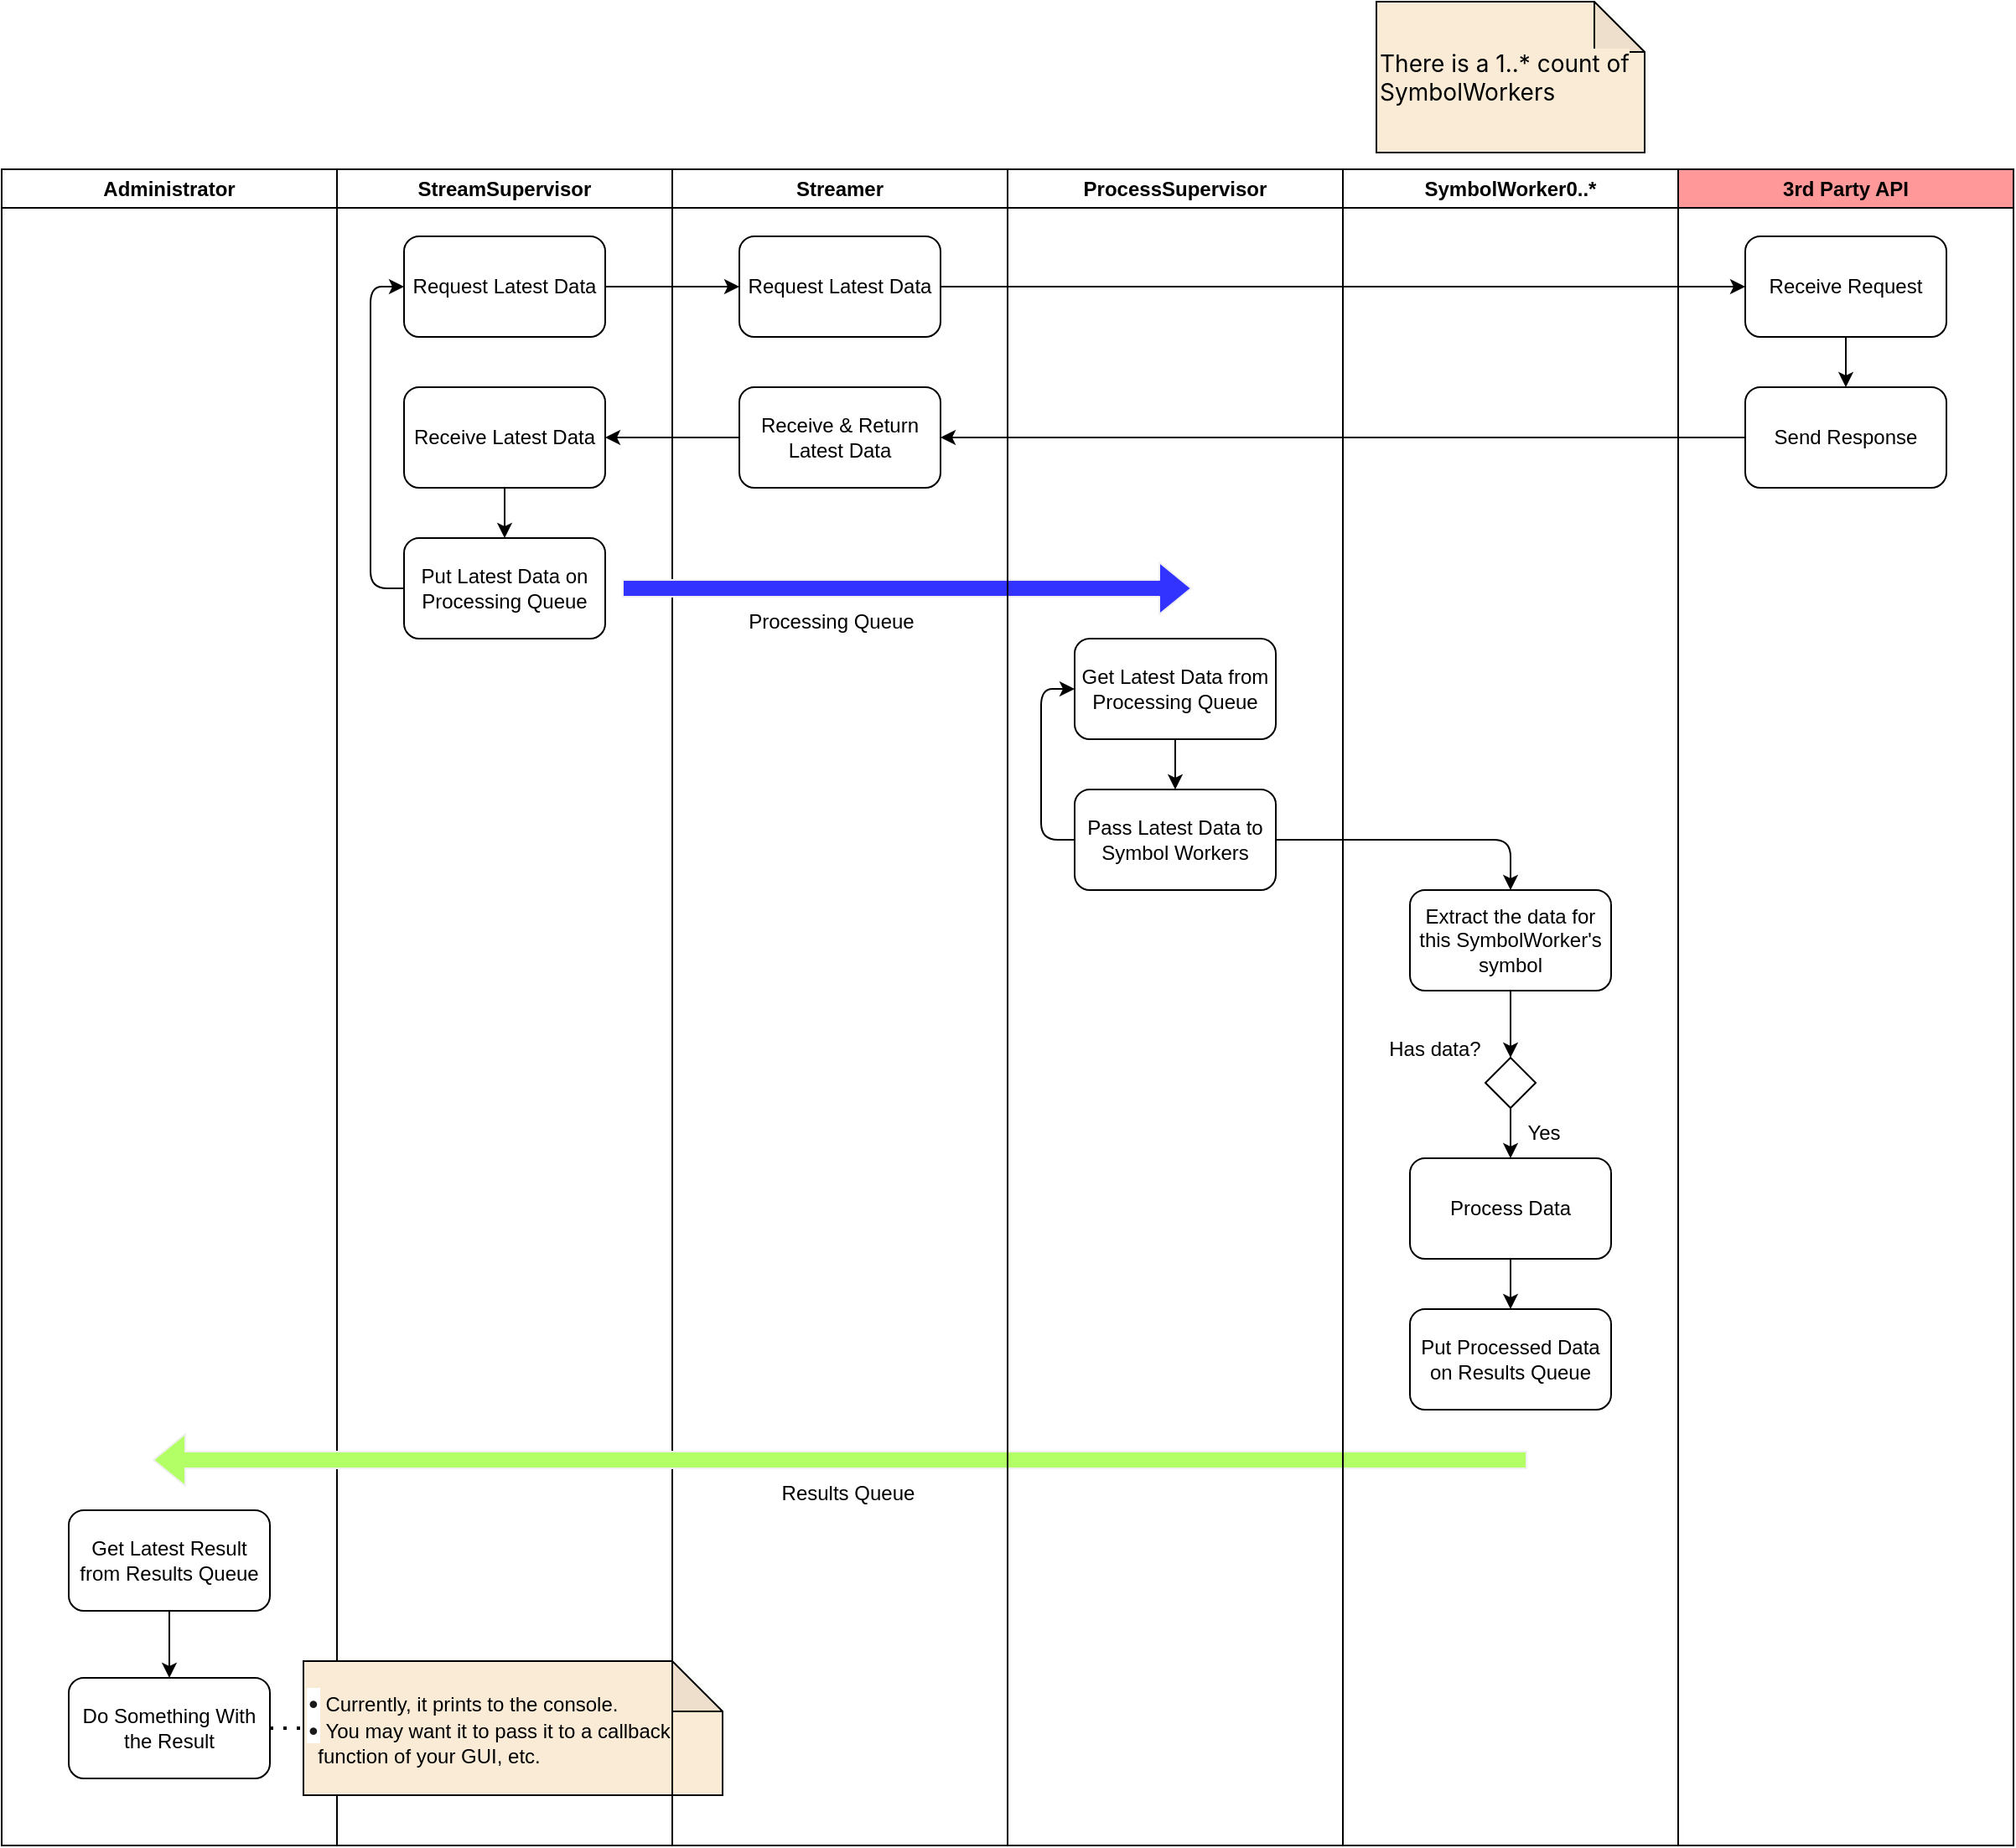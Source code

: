 <mxfile>
    <diagram id="RAs4SvAo-ulhIKiZPfPh" name="Page-1">
        <mxGraphModel dx="1094" dy="490" grid="1" gridSize="10" guides="1" tooltips="1" connect="1" arrows="1" fold="1" page="1" pageScale="1" pageWidth="2339" pageHeight="3300" math="0" shadow="0">
            <root>
                <mxCell id="0"/>
                <mxCell id="1" parent="0"/>
                <mxCell id="2" value="Administrator&lt;br&gt;" style="swimlane;whiteSpace=wrap;html=1;startSize=23;" parent="1" vertex="1">
                    <mxGeometry x="40" y="110" width="200" height="1000" as="geometry"/>
                </mxCell>
                <mxCell id="43" value="Get Latest Result from Results&amp;nbsp;Queue" style="rounded=1;whiteSpace=wrap;html=1;" parent="2" vertex="1">
                    <mxGeometry x="40" y="800" width="120" height="60" as="geometry"/>
                </mxCell>
                <mxCell id="45" value="Do Something With the Result" style="rounded=1;whiteSpace=wrap;html=1;" parent="2" vertex="1">
                    <mxGeometry x="40" y="900" width="120" height="60" as="geometry"/>
                </mxCell>
                <mxCell id="46" value="" style="endArrow=classic;html=1;fillColor=#000033;exitX=0.5;exitY=1;exitDx=0;exitDy=0;" parent="2" source="43" target="45" edge="1">
                    <mxGeometry width="50" height="50" relative="1" as="geometry">
                        <mxPoint x="290" y="830" as="sourcePoint"/>
                        <mxPoint x="340" y="780" as="targetPoint"/>
                    </mxGeometry>
                </mxCell>
                <mxCell id="3" value="StreamSupervisor" style="swimlane;whiteSpace=wrap;html=1;startSize=23;" parent="1" vertex="1">
                    <mxGeometry x="240" y="110" width="200" height="1000" as="geometry"/>
                </mxCell>
                <mxCell id="9" value="Request Latest Data" style="rounded=1;whiteSpace=wrap;html=1;" parent="3" vertex="1">
                    <mxGeometry x="40" y="40" width="120" height="60" as="geometry"/>
                </mxCell>
                <mxCell id="17" value="Receive Latest Data" style="rounded=1;whiteSpace=wrap;html=1;" parent="3" vertex="1">
                    <mxGeometry x="40" y="130" width="120" height="60" as="geometry"/>
                </mxCell>
                <mxCell id="18" value="Put Latest Data on Processing Queue" style="rounded=1;whiteSpace=wrap;html=1;" parent="3" vertex="1">
                    <mxGeometry x="40" y="220" width="120" height="60" as="geometry"/>
                </mxCell>
                <mxCell id="20" value="" style="endArrow=classic;html=1;exitX=0.5;exitY=1;exitDx=0;exitDy=0;entryX=0.5;entryY=0;entryDx=0;entryDy=0;" parent="3" source="17" target="18" edge="1">
                    <mxGeometry width="50" height="50" relative="1" as="geometry">
                        <mxPoint x="240" y="320" as="sourcePoint"/>
                        <mxPoint x="290" y="270" as="targetPoint"/>
                    </mxGeometry>
                </mxCell>
                <mxCell id="50" value="" style="endArrow=classic;html=1;fillColor=#000033;exitX=0;exitY=0.5;exitDx=0;exitDy=0;entryX=0;entryY=0.5;entryDx=0;entryDy=0;" parent="3" source="18" target="9" edge="1">
                    <mxGeometry width="50" height="50" relative="1" as="geometry">
                        <mxPoint x="40" y="360" as="sourcePoint"/>
                        <mxPoint x="90" y="310" as="targetPoint"/>
                        <Array as="points">
                            <mxPoint x="20" y="250"/>
                            <mxPoint x="20" y="70"/>
                        </Array>
                    </mxGeometry>
                </mxCell>
                <mxCell id="62" value="&lt;span style=&quot;color: rgba(0, 0, 0, 0.9); font-family: -apple-system, system-ui, BlinkMacSystemFont, &amp;quot;Segoe UI&amp;quot;, Roboto, &amp;quot;Helvetica Neue&amp;quot;, &amp;quot;Fira Sans&amp;quot;, Ubuntu, Oxygen, &amp;quot;Oxygen Sans&amp;quot;, Cantarell, &amp;quot;Droid Sans&amp;quot;, &amp;quot;Apple Color Emoji&amp;quot;, &amp;quot;Segoe UI Emoji&amp;quot;, &amp;quot;Segoe UI Emoji&amp;quot;, &amp;quot;Segoe UI Symbol&amp;quot;, &amp;quot;Lucida Grande&amp;quot;, Helvetica, Arial, sans-serif; font-size: 14px; background-color: rgb(255, 255, 255);&quot;&gt;•&lt;/span&gt;&lt;font color=&quot;#000000&quot;&gt;&amp;nbsp;Currently, it prints to the console.&lt;br&gt;&lt;/font&gt;&lt;span style=&quot;color: rgba(0, 0, 0, 0.9); font-family: -apple-system, system-ui, BlinkMacSystemFont, &amp;quot;Segoe UI&amp;quot;, Roboto, &amp;quot;Helvetica Neue&amp;quot;, &amp;quot;Fira Sans&amp;quot;, Ubuntu, Oxygen, &amp;quot;Oxygen Sans&amp;quot;, Cantarell, &amp;quot;Droid Sans&amp;quot;, &amp;quot;Apple Color Emoji&amp;quot;, &amp;quot;Segoe UI Emoji&amp;quot;, &amp;quot;Segoe UI Emoji&amp;quot;, &amp;quot;Segoe UI Symbol&amp;quot;, &amp;quot;Lucida Grande&amp;quot;, Helvetica, Arial, sans-serif; font-size: 14px; background-color: rgb(255, 255, 255);&quot;&gt;•&lt;/span&gt;&lt;font color=&quot;#000000&quot;&gt;&amp;nbsp;You may want it to pass it to a callback&lt;br&gt;&amp;nbsp; function of your GUI, etc.&lt;/font&gt;" style="shape=note;whiteSpace=wrap;html=1;backgroundOutline=1;darkOpacity=0.05;fillColor=#faebd7;align=left;" vertex="1" parent="3">
                    <mxGeometry x="-20" y="890" width="250" height="80" as="geometry"/>
                </mxCell>
                <mxCell id="4" value="Streamer" style="swimlane;whiteSpace=wrap;html=1;startSize=23;" parent="1" vertex="1">
                    <mxGeometry x="440" y="110" width="200" height="1000" as="geometry"/>
                </mxCell>
                <mxCell id="10" value="Request Latest Data" style="rounded=1;whiteSpace=wrap;html=1;" parent="4" vertex="1">
                    <mxGeometry x="40" y="40" width="120" height="60" as="geometry"/>
                </mxCell>
                <mxCell id="15" value="Receive &amp;amp; Return Latest Data" style="rounded=1;whiteSpace=wrap;html=1;" parent="4" vertex="1">
                    <mxGeometry x="40" y="130" width="120" height="60" as="geometry"/>
                </mxCell>
                <mxCell id="21" value="" style="shape=flexArrow;endArrow=classic;html=1;fillColor=#3333FF;strokeColor=#F0F0F0;" parent="4" edge="1">
                    <mxGeometry width="50" height="50" relative="1" as="geometry">
                        <mxPoint x="-30" y="250" as="sourcePoint"/>
                        <mxPoint x="310" y="250" as="targetPoint"/>
                    </mxGeometry>
                </mxCell>
                <mxCell id="23" value="Processing Queue" style="text;html=1;strokeColor=none;fillColor=none;align=center;verticalAlign=middle;whiteSpace=wrap;rounded=0;" parent="4" vertex="1">
                    <mxGeometry x="40" y="260" width="110" height="20" as="geometry"/>
                </mxCell>
                <mxCell id="41" value="Results Queue" style="text;html=1;strokeColor=none;fillColor=none;align=center;verticalAlign=middle;whiteSpace=wrap;rounded=0;" parent="4" vertex="1">
                    <mxGeometry x="50" y="780" width="110" height="20" as="geometry"/>
                </mxCell>
                <mxCell id="40" value="" style="shape=flexArrow;endArrow=classic;html=1;fillColor=#B3FF66;strokeColor=#F0F0F0;" parent="4" edge="1">
                    <mxGeometry width="50" height="50" relative="1" as="geometry">
                        <mxPoint x="510" y="770" as="sourcePoint"/>
                        <mxPoint x="-310" y="770" as="targetPoint"/>
                    </mxGeometry>
                </mxCell>
                <mxCell id="5" value="ProcessSupervisor" style="swimlane;whiteSpace=wrap;html=1;startSize=23;" parent="1" vertex="1">
                    <mxGeometry x="640" y="110" width="200" height="1000" as="geometry"/>
                </mxCell>
                <mxCell id="22" value="Get Latest Data from Processing Queue" style="rounded=1;whiteSpace=wrap;html=1;" parent="5" vertex="1">
                    <mxGeometry x="40" y="280" width="120" height="60" as="geometry"/>
                </mxCell>
                <mxCell id="25" value="Pass Latest Data to Symbol Workers" style="rounded=1;whiteSpace=wrap;html=1;" parent="5" vertex="1">
                    <mxGeometry x="40" y="370" width="120" height="60" as="geometry"/>
                </mxCell>
                <mxCell id="26" value="" style="endArrow=classic;html=1;fillColor=#000033;exitX=0.5;exitY=1;exitDx=0;exitDy=0;" parent="5" source="22" target="25" edge="1">
                    <mxGeometry width="50" height="50" relative="1" as="geometry">
                        <mxPoint x="280" y="360" as="sourcePoint"/>
                        <mxPoint x="330" y="310" as="targetPoint"/>
                    </mxGeometry>
                </mxCell>
                <mxCell id="52" value="" style="endArrow=classic;html=1;fillColor=#000033;exitX=0;exitY=0.5;exitDx=0;exitDy=0;entryX=0;entryY=0.5;entryDx=0;entryDy=0;" parent="5" source="25" target="22" edge="1">
                    <mxGeometry width="50" height="50" relative="1" as="geometry">
                        <mxPoint x="-90" y="370" as="sourcePoint"/>
                        <mxPoint x="-40" y="320" as="targetPoint"/>
                        <Array as="points">
                            <mxPoint x="20" y="400"/>
                            <mxPoint x="20" y="310"/>
                        </Array>
                    </mxGeometry>
                </mxCell>
                <mxCell id="6" value="SymbolWorker0..*" style="swimlane;whiteSpace=wrap;html=1;startSize=23;" parent="1" vertex="1">
                    <mxGeometry x="840" y="110" width="200" height="1000" as="geometry"/>
                </mxCell>
                <mxCell id="27" value="Extract the data for this SymbolWorker's symbol" style="rounded=1;whiteSpace=wrap;html=1;" parent="6" vertex="1">
                    <mxGeometry x="40" y="430" width="120" height="60" as="geometry"/>
                </mxCell>
                <mxCell id="31" value="Process Data" style="rounded=1;whiteSpace=wrap;html=1;" parent="6" vertex="1">
                    <mxGeometry x="40" y="590" width="120" height="60" as="geometry"/>
                </mxCell>
                <mxCell id="35" value="Put Processed Data on Results Queue" style="rounded=1;whiteSpace=wrap;html=1;" parent="6" vertex="1">
                    <mxGeometry x="40" y="680" width="120" height="60" as="geometry"/>
                </mxCell>
                <mxCell id="38" value="" style="endArrow=classic;html=1;fillColor=#000033;exitX=0.5;exitY=1;exitDx=0;exitDy=0;entryX=0.5;entryY=0;entryDx=0;entryDy=0;" parent="6" source="31" target="35" edge="1">
                    <mxGeometry width="50" height="50" relative="1" as="geometry">
                        <mxPoint x="-80" y="560" as="sourcePoint"/>
                        <mxPoint x="-30" y="510" as="targetPoint"/>
                    </mxGeometry>
                </mxCell>
                <mxCell id="55" value="" style="rhombus;whiteSpace=wrap;html=1;" vertex="1" parent="6">
                    <mxGeometry x="85" y="530" width="30" height="30" as="geometry"/>
                </mxCell>
                <mxCell id="56" value="Has data?" style="text;html=1;strokeColor=none;fillColor=none;align=center;verticalAlign=middle;whiteSpace=wrap;rounded=0;" vertex="1" parent="6">
                    <mxGeometry x="25" y="510" width="60" height="30" as="geometry"/>
                </mxCell>
                <mxCell id="57" value="" style="endArrow=classic;html=1;exitX=0.5;exitY=1;exitDx=0;exitDy=0;entryX=0.5;entryY=0;entryDx=0;entryDy=0;" edge="1" parent="6" source="27" target="55">
                    <mxGeometry width="50" height="50" relative="1" as="geometry">
                        <mxPoint x="130" y="590" as="sourcePoint"/>
                        <mxPoint x="180" y="540" as="targetPoint"/>
                    </mxGeometry>
                </mxCell>
                <mxCell id="59" value="" style="endArrow=classic;html=1;exitX=0.5;exitY=1;exitDx=0;exitDy=0;entryX=0.5;entryY=0;entryDx=0;entryDy=0;" edge="1" parent="6" source="55" target="31">
                    <mxGeometry width="50" height="50" relative="1" as="geometry">
                        <mxPoint x="120" y="610" as="sourcePoint"/>
                        <mxPoint x="170" y="560" as="targetPoint"/>
                    </mxGeometry>
                </mxCell>
                <mxCell id="60" value="Yes" style="text;html=1;strokeColor=none;fillColor=none;align=center;verticalAlign=middle;whiteSpace=wrap;rounded=0;" vertex="1" parent="6">
                    <mxGeometry x="90" y="560" width="60" height="30" as="geometry"/>
                </mxCell>
                <mxCell id="8" value="3rd Party API" style="swimlane;whiteSpace=wrap;html=1;startSize=23;fillColor=#FF9999;" parent="1" vertex="1">
                    <mxGeometry x="1040" y="110" width="200" height="1000" as="geometry"/>
                </mxCell>
                <mxCell id="12" value="Receive Request" style="rounded=1;whiteSpace=wrap;html=1;" parent="8" vertex="1">
                    <mxGeometry x="40" y="40" width="120" height="60" as="geometry"/>
                </mxCell>
                <mxCell id="13" value="Send Response" style="rounded=1;whiteSpace=wrap;html=1;" parent="8" vertex="1">
                    <mxGeometry x="40" y="130" width="120" height="60" as="geometry"/>
                </mxCell>
                <mxCell id="14" value="" style="endArrow=classic;html=1;exitX=0.5;exitY=1;exitDx=0;exitDy=0;entryX=0.5;entryY=0;entryDx=0;entryDy=0;" parent="8" source="12" target="13" edge="1">
                    <mxGeometry width="50" height="50" relative="1" as="geometry">
                        <mxPoint x="100" y="280" as="sourcePoint"/>
                        <mxPoint x="150" y="230" as="targetPoint"/>
                    </mxGeometry>
                </mxCell>
                <mxCell id="11" value="" style="endArrow=classic;html=1;exitX=1;exitY=0.5;exitDx=0;exitDy=0;entryX=0;entryY=0.5;entryDx=0;entryDy=0;" parent="1" source="9" target="10" edge="1">
                    <mxGeometry width="50" height="50" relative="1" as="geometry">
                        <mxPoint x="500" y="340" as="sourcePoint"/>
                        <mxPoint x="550" y="290" as="targetPoint"/>
                    </mxGeometry>
                </mxCell>
                <mxCell id="16" value="" style="endArrow=classic;html=1;exitX=0;exitY=0.5;exitDx=0;exitDy=0;entryX=1;entryY=0.5;entryDx=0;entryDy=0;" parent="1" source="13" target="15" edge="1">
                    <mxGeometry width="50" height="50" relative="1" as="geometry">
                        <mxPoint x="800" y="270" as="sourcePoint"/>
                        <mxPoint x="850" y="220" as="targetPoint"/>
                    </mxGeometry>
                </mxCell>
                <mxCell id="19" value="" style="endArrow=classic;html=1;exitX=0;exitY=0.5;exitDx=0;exitDy=0;entryX=1;entryY=0.5;entryDx=0;entryDy=0;" parent="1" source="15" target="17" edge="1">
                    <mxGeometry width="50" height="50" relative="1" as="geometry">
                        <mxPoint x="460" y="420" as="sourcePoint"/>
                        <mxPoint x="510" y="370" as="targetPoint"/>
                    </mxGeometry>
                </mxCell>
                <mxCell id="24" value="" style="endArrow=classic;html=1;fillColor=#000033;exitX=1;exitY=0.5;exitDx=0;exitDy=0;entryX=0;entryY=0.5;entryDx=0;entryDy=0;" parent="1" source="10" target="12" edge="1">
                    <mxGeometry width="50" height="50" relative="1" as="geometry">
                        <mxPoint x="820" y="220" as="sourcePoint"/>
                        <mxPoint x="870" y="170" as="targetPoint"/>
                    </mxGeometry>
                </mxCell>
                <mxCell id="28" value="" style="endArrow=classic;html=1;fillColor=#000033;exitX=1;exitY=0.5;exitDx=0;exitDy=0;entryX=0.5;entryY=0;entryDx=0;entryDy=0;" parent="1" source="25" target="27" edge="1">
                    <mxGeometry width="50" height="50" relative="1" as="geometry">
                        <mxPoint x="920" y="450" as="sourcePoint"/>
                        <mxPoint x="970" y="400" as="targetPoint"/>
                        <Array as="points">
                            <mxPoint x="940" y="510"/>
                        </Array>
                    </mxGeometry>
                </mxCell>
                <mxCell id="63" value="" style="endArrow=none;dashed=1;html=1;dashPattern=1 3;strokeWidth=2;fontColor=#000000;exitX=1;exitY=0.5;exitDx=0;exitDy=0;entryX=0;entryY=0.5;entryDx=0;entryDy=0;entryPerimeter=0;" edge="1" parent="1" source="45" target="62">
                    <mxGeometry width="50" height="50" relative="1" as="geometry">
                        <mxPoint x="110" y="1250" as="sourcePoint"/>
                        <mxPoint x="160" y="1200" as="targetPoint"/>
                    </mxGeometry>
                </mxCell>
                <mxCell id="64" value="&lt;font color=&quot;#000000&quot; face=&quot;-apple-system, system-ui, BlinkMacSystemFont, Segoe UI, Roboto, Helvetica Neue, Fira Sans, Ubuntu, Oxygen, Oxygen Sans, Cantarell, Droid Sans, Apple Color Emoji, Segoe UI Emoji, Segoe UI Emoji, Segoe UI Symbol, Lucida Grande, Helvetica, Arial, sans-serif&quot;&gt;&lt;span style=&quot;font-size: 14px; background-color: rgb(250, 235, 215);&quot;&gt;There is a 1..* count of SymbolWorkers&lt;/span&gt;&lt;/font&gt;" style="shape=note;whiteSpace=wrap;html=1;backgroundOutline=1;darkOpacity=0.05;fillColor=#faebd7;align=left;" vertex="1" parent="1">
                    <mxGeometry x="860" y="10" width="160" height="90" as="geometry"/>
                </mxCell>
            </root>
        </mxGraphModel>
    </diagram>
</mxfile>